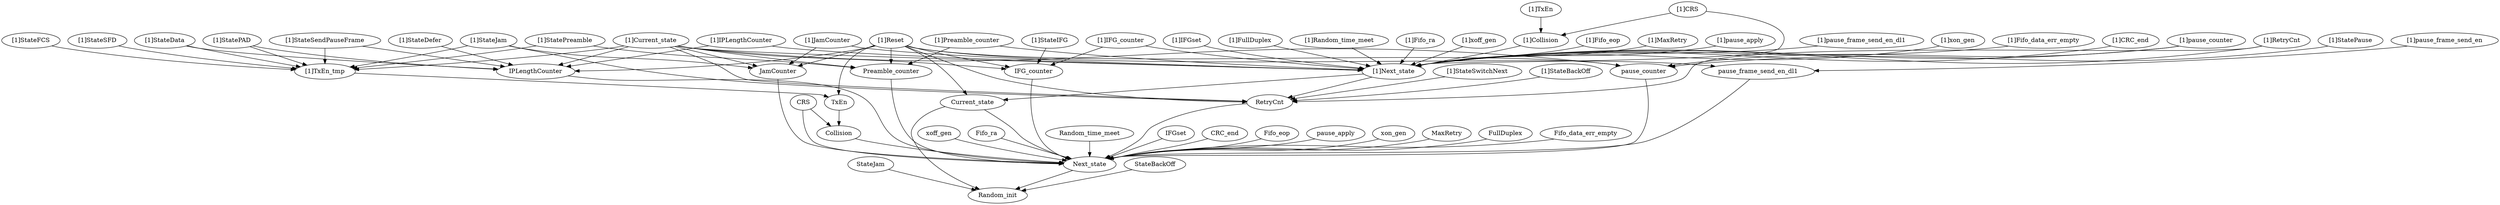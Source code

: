 strict digraph "" {
	StateJam	 [complexity=4,
		importance=0.0637354551704,
		rank=0.0159338637926];
	Random_init	 [complexity=0,
		importance=0.0276520996204,
		rank=0.0];
	StateJam -> Random_init;
	RetryCnt	 [complexity=9,
		importance=0.762872870068,
		rank=0.0847636522298];
	Next_state	 [complexity=4,
		importance=0.148116774857,
		rank=0.0370291937142];
	RetryCnt -> Next_state;
	CRS	 [complexity=22,
		importance=2.839994744,
		rank=0.129090670182];
	Collision	 [complexity=19,
		importance=2.83156348807,
		rank=0.149029657267];
	CRS -> Collision;
	CRS -> Next_state;
	"[1]IFG_counter"	 [complexity=13,
		importance=0.621198220543,
		rank=0.0477844785033];
	IFG_counter	 [complexity=11,
		importance=0.606832659985,
		rank=0.0551666054532];
	"[1]IFG_counter" -> IFG_counter;
	"[1]Next_state"	 [complexity=13,
		importance=0.855685445684,
		rank=0.0658219573603];
	"[1]IFG_counter" -> "[1]Next_state";
	Current_state	 [complexity=29,
		importance=7.86647676369,
		rank=0.271257819438];
	Current_state -> Random_init;
	Current_state -> Next_state;
	"[1]StateSwitchNext"	 [complexity=11,
		importance=1.53417699607,
		rank=0.139470636006];
	"[1]StateSwitchNext" -> RetryCnt;
	"[1]StateBackOff"	 [complexity=13,
		importance=0.771304125998,
		rank=0.0593310866152];
	"[1]StateBackOff" -> RetryCnt;
	"[1]StateDefer"	 [complexity=10,
		importance=2.10644776395,
		rank=0.210644776395];
	IPLengthCounter	 [complexity=8,
		importance=1.04900825401,
		rank=0.131126031751];
	"[1]StateDefer" -> IPLengthCounter;
	"[1]StateFCS"	 [complexity=38,
		importance=5.74069397156,
		rank=0.151070893988];
	"[1]TxEn_tmp"	 [complexity=24,
		importance=2.86613135782,
		rank=0.119422139909];
	"[1]StateFCS" -> "[1]TxEn_tmp";
	xoff_gen	 [complexity=15,
		importance=0.600898355357,
		rank=0.0400598903572];
	xoff_gen -> Next_state;
	Fifo_ra	 [complexity=12,
		importance=0.600898355357,
		rank=0.0500748629464];
	Fifo_ra -> Next_state;
	JamCounter	 [complexity=7,
		importance=0.455810165846,
		rank=0.0651157379779];
	JamCounter -> Next_state;
	"[1]pause_frame_send_en_dl1"	 [complexity=24,
		importance=3.43551097112,
		rank=0.143146290463];
	"[1]pause_frame_send_en_dl1" -> "[1]Next_state";
	"[1]StatePreamble"	 [complexity=38,
		importance=5.74069397156,
		rank=0.151070893988];
	"[1]StatePreamble" -> "[1]TxEn_tmp";
	Preamble_counter	 [complexity=9,
		importance=0.604490592502,
		rank=0.0671656213891];
	"[1]StatePreamble" -> Preamble_counter;
	"[1]IPLengthCounter"	 [complexity=17,
		importance=6.0019889498,
		rank=0.353058173518];
	"[1]IPLengthCounter" -> IPLengthCounter;
	"[1]IPLengthCounter" -> "[1]Next_state";
	"[1]xon_gen"	 [complexity=24,
		importance=3.43117303867,
		rank=0.142965543278];
	"[1]xon_gen" -> "[1]Next_state";
	"[1]Fifo_data_err_empty"	 [complexity=14,
		importance=3.43117303867,
		rank=0.245083788476];
	"[1]Fifo_data_err_empty" -> "[1]Next_state";
	TxEn	 [complexity=22,
		importance=2.84878841166,
		rank=0.129490382348];
	TxEn -> Collision;
	"[1]pause_frame_send_en"	 [complexity=17,
		importance=0.613667543741,
		rank=0.0360980908083];
	pause_frame_send_en_dl1	 [complexity=15,
		importance=0.605236287812,
		rank=0.0403490858541];
	"[1]pause_frame_send_en" -> pause_frame_send_en_dl1;
	"[1]CRC_end"	 [complexity=14,
		importance=1.7198021473,
		rank=0.122843010521];
	"[1]CRC_end" -> "[1]Next_state";
	StateBackOff	 [complexity=4,
		importance=0.0637354551704,
		rank=0.0159338637926];
	StateBackOff -> Random_init;
	Random_time_meet	 [complexity=5,
		importance=0.304664805643,
		rank=0.0609329611287];
	Random_time_meet -> Next_state;
	"[1]IFGset"	 [complexity=20,
		importance=3.43117303867,
		rank=0.171558651933];
	"[1]IFGset" -> "[1]Next_state";
	"[1]TxEn_tmp" -> TxEn;
	"[1]FullDuplex"	 [complexity=50,
		importance=34.2358490833,
		rank=0.684716981666];
	"[1]FullDuplex" -> "[1]Next_state";
	pause_counter	 [complexity=5,
		importance=0.310599110271,
		rank=0.0621198220543];
	pause_counter -> Next_state;
	IFGset	 [complexity=11,
		importance=0.600898355357,
		rank=0.0546271232143];
	IFGset -> Next_state;
	"[1]StateSFD"	 [complexity=38,
		importance=5.74069397156,
		rank=0.151070893988];
	"[1]StateSFD" -> "[1]TxEn_tmp";
	"[1]Random_time_meet"	 [complexity=14,
		importance=1.7198021473,
		rank=0.122843010521];
	"[1]Random_time_meet" -> "[1]Next_state";
	"[1]Fifo_ra"	 [complexity=21,
		importance=3.43117303867,
		rank=0.163389192317];
	"[1]Fifo_ra" -> "[1]Next_state";
	"[1]Preamble_counter"	 [complexity=18,
		importance=3.43476527581,
		rank=0.190820293101];
	"[1]Preamble_counter" -> Preamble_counter;
	"[1]Preamble_counter" -> "[1]Next_state";
	"[1]StatePAD"	 [complexity=38,
		importance=5.74069397156,
		rank=0.151070893988];
	"[1]StatePAD" -> "[1]TxEn_tmp";
	"[1]StatePAD" -> IPLengthCounter;
	pause_frame_send_en_dl1 -> Next_state;
	CRC_end	 [complexity=5,
		importance=0.304664805643,
		rank=0.0609329611287];
	CRC_end -> Next_state;
	"[1]RetryCnt"	 [complexity=18,
		importance=4.3007162242,
		rank=0.238928679122];
	"[1]RetryCnt" -> RetryCnt;
	"[1]RetryCnt" -> "[1]Next_state";
	"[1]xoff_gen"	 [complexity=24,
		importance=3.43117303867,
		rank=0.142965543278];
	"[1]xoff_gen" -> "[1]Next_state";
	"[1]TxEn"	 [complexity=31,
		importance=16.2925931574,
		rank=0.525567521206];
	"[1]Collision"	 [complexity=28,
		importance=16.2753682338,
		rank=0.581263151207];
	"[1]TxEn" -> "[1]Collision";
	Preamble_counter -> Next_state;
	Fifo_eop	 [complexity=9,
		importance=1.34148222964,
		rank=0.149053581071];
	Fifo_eop -> Next_state;
	"[1]Fifo_eop"	 [complexity=18,
		importance=7.70960026709,
		rank=0.428311125949];
	"[1]Fifo_eop" -> "[1]Next_state";
	"[1]Current_state"	 [complexity=7,
		importance=0.637485916817,
		rank=0.0910694166882];
	"[1]Current_state" -> RetryCnt;
	"[1]Current_state" -> JamCounter;
	"[1]Current_state" -> "[1]TxEn_tmp";
	"[1]Current_state" -> pause_counter;
	"[1]Current_state" -> Preamble_counter;
	"[1]Current_state" -> IPLengthCounter;
	"[1]Current_state" -> IFG_counter;
	"[1]Current_state" -> "[1]Next_state";
	"[1]StateJam"	 [complexity=38,
		importance=5.74069397156,
		rank=0.151070893988];
	"[1]StateJam" -> RetryCnt;
	"[1]StateJam" -> JamCounter;
	"[1]StateJam" -> "[1]TxEn_tmp";
	"[1]JamCounter"	 [complexity=16,
		importance=2.57851617833,
		rank=0.161157261145];
	"[1]JamCounter" -> JamCounter;
	"[1]JamCounter" -> "[1]Next_state";
	pause_apply	 [complexity=5,
		importance=0.4527815805,
		rank=0.0905563161001];
	pause_apply -> Next_state;
	"[1]Reset"	 [complexity=6,
		importance=0.940228586743,
		rank=0.156704764457];
	"[1]Reset" -> RetryCnt;
	"[1]Reset" -> Current_state;
	"[1]Reset" -> JamCounter;
	"[1]Reset" -> TxEn;
	"[1]Reset" -> pause_counter;
	"[1]Reset" -> pause_frame_send_en_dl1;
	"[1]Reset" -> Preamble_counter;
	"[1]Reset" -> IPLengthCounter;
	"[1]Reset" -> IFG_counter;
	xon_gen	 [complexity=15,
		importance=0.600898355357,
		rank=0.0400598903572];
	xon_gen -> Next_state;
	MaxRetry	 [complexity=9,
		importance=0.749015130214,
		rank=0.0832239033571];
	MaxRetry -> Next_state;
	IPLengthCounter -> Next_state;
	FullDuplex	 [complexity=41,
		importance=5.93310225021,
		rank=0.144709810981];
	FullDuplex -> Next_state;
	"[1]StateSendPauseFrame"	 [complexity=38,
		importance=5.74069397156,
		rank=0.151070893988];
	"[1]StateSendPauseFrame" -> "[1]TxEn_tmp";
	"[1]StateSendPauseFrame" -> IPLengthCounter;
	"[1]StatePause"	 [complexity=7,
		importance=0.629629476472,
		rank=0.0899470680675];
	"[1]StatePause" -> pause_counter;
	"[1]StateData"	 [complexity=38,
		importance=5.74069397156,
		rank=0.151070893988];
	"[1]StateData" -> "[1]TxEn_tmp";
	"[1]StateData" -> IPLengthCounter;
	"[1]Collision" -> "[1]Next_state";
	Collision -> Next_state;
	IFG_counter -> Next_state;
	"[1]StateIFG"	 [complexity=13,
		importance=1.2220965759,
		rank=0.0940074289154];
	"[1]StateIFG" -> IFG_counter;
	"[1]MaxRetry"	 [complexity=18,
		importance=4.28685848435,
		rank=0.238158804686];
	"[1]MaxRetry" -> "[1]Next_state";
	"[1]Next_state" -> RetryCnt;
	"[1]Next_state" -> Current_state;
	"[1]pause_counter"	 [complexity=7,
		importance=0.324964670829,
		rank=0.0464235244041];
	"[1]pause_counter" -> pause_counter;
	"[1]pause_counter" -> "[1]Next_state";
	"[1]pause_apply"	 [complexity=14,
		importance=2.57548759298,
		rank=0.183963399499];
	"[1]pause_apply" -> "[1]Next_state";
	Next_state -> Random_init;
	Fifo_data_err_empty	 [complexity=5,
		importance=0.600898355357,
		rank=0.120179671071];
	Fifo_data_err_empty -> Next_state;
	"[1]CRS"	 [complexity=31,
		importance=16.2837994897,
		rank=0.525283854507];
	"[1]CRS" -> "[1]Collision";
	"[1]CRS" -> "[1]Next_state";
}
